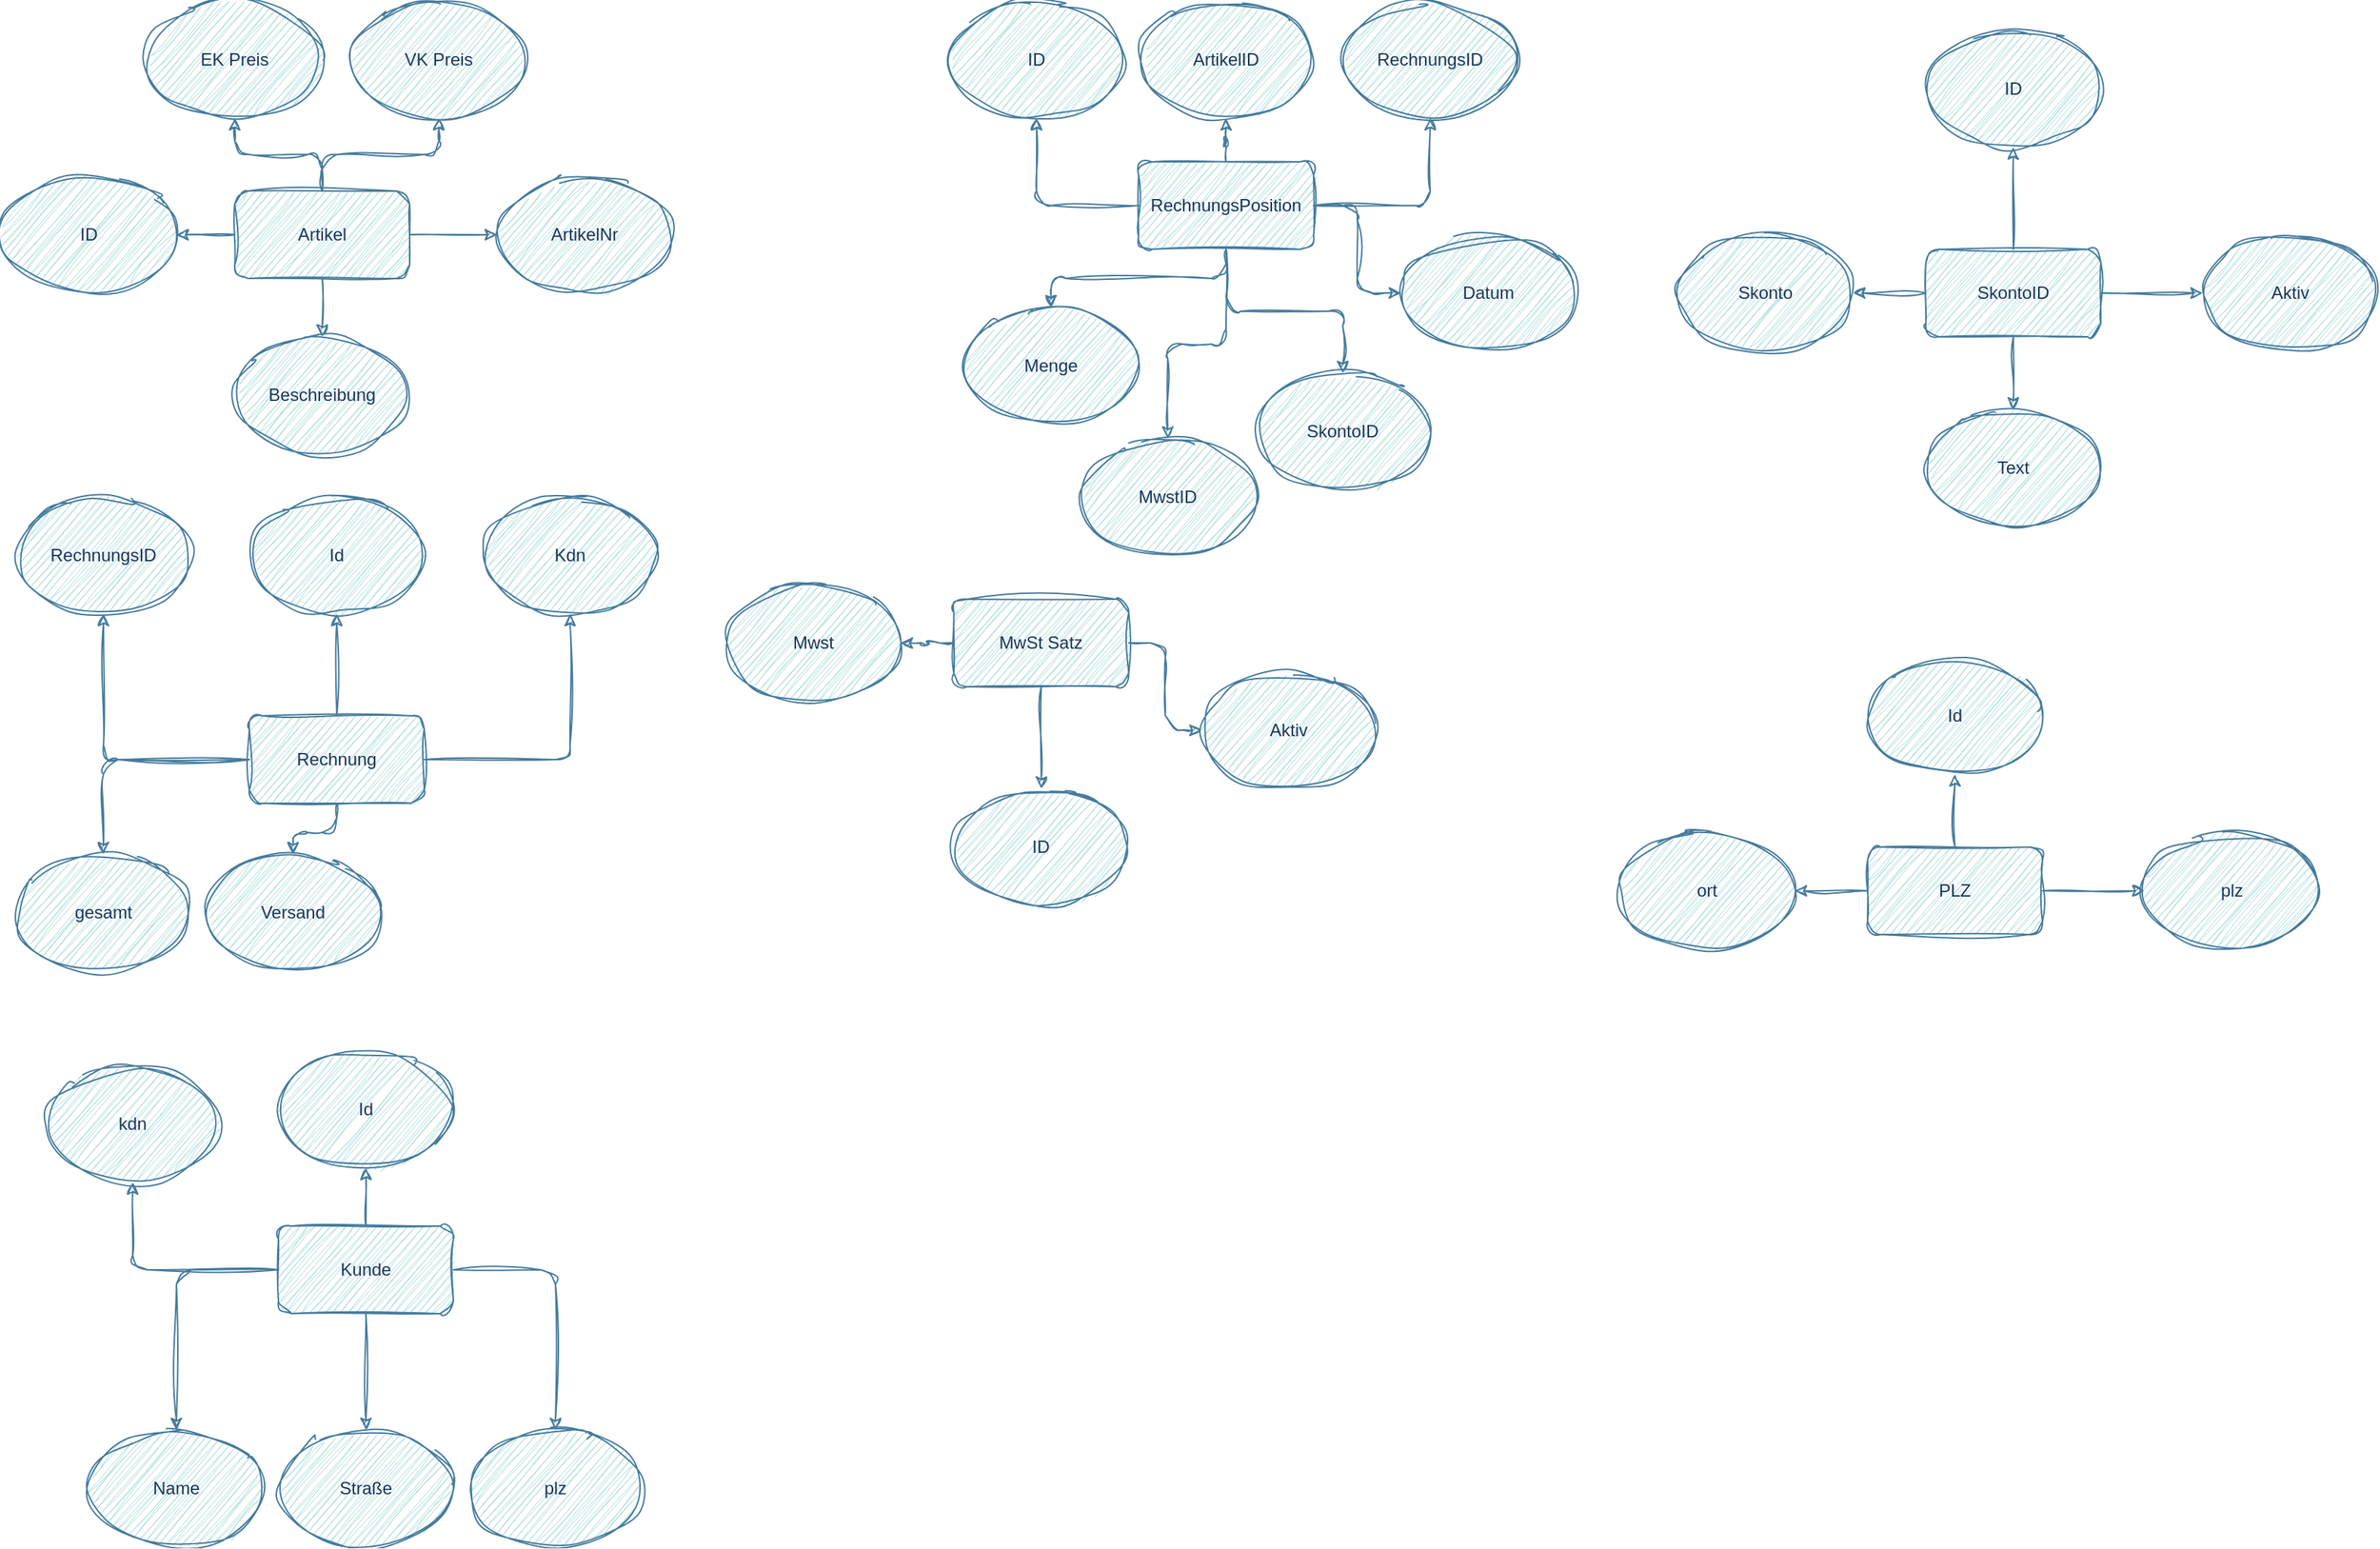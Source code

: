 <mxfile version="21.7.2" type="github">
  <diagram name="Seite-1" id="EFhfNXTES7ht3wey_SU2">
    <mxGraphModel dx="3000" dy="1489" grid="1" gridSize="10" guides="1" tooltips="1" connect="1" arrows="1" fold="1" page="1" pageScale="1" pageWidth="827" pageHeight="1169" background="none" math="0" shadow="0">
      <root>
        <mxCell id="0" />
        <mxCell id="1" parent="0" />
        <mxCell id="F7JqnPA8zH97Olx-_6qi-17" value="" style="edgeStyle=orthogonalEdgeStyle;rounded=1;orthogonalLoop=1;jettySize=auto;html=1;labelBackgroundColor=none;strokeColor=#457B9D;fontColor=default;sketch=1;curveFitting=1;jiggle=2;" edge="1" parent="1" source="F7JqnPA8zH97Olx-_6qi-4" target="F7JqnPA8zH97Olx-_6qi-10">
          <mxGeometry relative="1" as="geometry" />
        </mxCell>
        <mxCell id="F7JqnPA8zH97Olx-_6qi-19" value="" style="edgeStyle=orthogonalEdgeStyle;rounded=1;orthogonalLoop=1;jettySize=auto;html=1;labelBackgroundColor=none;strokeColor=#457B9D;fontColor=default;sketch=1;curveFitting=1;jiggle=2;" edge="1" parent="1" source="F7JqnPA8zH97Olx-_6qi-4" target="F7JqnPA8zH97Olx-_6qi-12">
          <mxGeometry relative="1" as="geometry" />
        </mxCell>
        <mxCell id="F7JqnPA8zH97Olx-_6qi-23" value="" style="edgeStyle=orthogonalEdgeStyle;rounded=1;orthogonalLoop=1;jettySize=auto;html=1;labelBackgroundColor=none;strokeColor=#457B9D;fontColor=default;sketch=1;curveFitting=1;jiggle=2;" edge="1" parent="1" source="F7JqnPA8zH97Olx-_6qi-4" target="F7JqnPA8zH97Olx-_6qi-11">
          <mxGeometry relative="1" as="geometry" />
        </mxCell>
        <mxCell id="F7JqnPA8zH97Olx-_6qi-24" value="" style="edgeStyle=orthogonalEdgeStyle;rounded=1;orthogonalLoop=1;jettySize=auto;html=1;labelBackgroundColor=none;strokeColor=#457B9D;fontColor=default;sketch=1;curveFitting=1;jiggle=2;" edge="1" parent="1" source="F7JqnPA8zH97Olx-_6qi-4" target="F7JqnPA8zH97Olx-_6qi-14">
          <mxGeometry relative="1" as="geometry" />
        </mxCell>
        <mxCell id="F7JqnPA8zH97Olx-_6qi-25" value="" style="edgeStyle=orthogonalEdgeStyle;rounded=1;orthogonalLoop=1;jettySize=auto;html=1;labelBackgroundColor=none;strokeColor=#457B9D;fontColor=default;sketch=1;curveFitting=1;jiggle=2;" edge="1" parent="1" source="F7JqnPA8zH97Olx-_6qi-4" target="F7JqnPA8zH97Olx-_6qi-13">
          <mxGeometry relative="1" as="geometry" />
        </mxCell>
        <mxCell id="F7JqnPA8zH97Olx-_6qi-4" value="Artikel" style="rounded=1;whiteSpace=wrap;html=1;labelBackgroundColor=none;fillColor=#A8DADC;strokeColor=#457B9D;fontColor=#1D3557;sketch=1;curveFitting=1;jiggle=2;" vertex="1" parent="1">
          <mxGeometry x="160" y="130" width="120" height="60" as="geometry" />
        </mxCell>
        <mxCell id="F7JqnPA8zH97Olx-_6qi-59" value="" style="edgeStyle=orthogonalEdgeStyle;rounded=1;orthogonalLoop=1;jettySize=auto;html=1;labelBackgroundColor=none;strokeColor=#457B9D;fontColor=default;sketch=1;curveFitting=1;jiggle=2;" edge="1" parent="1" source="F7JqnPA8zH97Olx-_6qi-5" target="F7JqnPA8zH97Olx-_6qi-58">
          <mxGeometry relative="1" as="geometry" />
        </mxCell>
        <mxCell id="F7JqnPA8zH97Olx-_6qi-63" value="" style="edgeStyle=orthogonalEdgeStyle;rounded=1;orthogonalLoop=1;jettySize=auto;html=1;labelBackgroundColor=none;strokeColor=#457B9D;fontColor=default;sketch=1;curveFitting=1;jiggle=2;" edge="1" parent="1" source="F7JqnPA8zH97Olx-_6qi-5" target="F7JqnPA8zH97Olx-_6qi-62">
          <mxGeometry relative="1" as="geometry" />
        </mxCell>
        <mxCell id="F7JqnPA8zH97Olx-_6qi-64" value="" style="edgeStyle=orthogonalEdgeStyle;rounded=1;orthogonalLoop=1;jettySize=auto;html=1;labelBackgroundColor=none;strokeColor=#457B9D;fontColor=default;sketch=1;curveFitting=1;jiggle=2;" edge="1" parent="1" source="F7JqnPA8zH97Olx-_6qi-5" target="F7JqnPA8zH97Olx-_6qi-61">
          <mxGeometry relative="1" as="geometry" />
        </mxCell>
        <mxCell id="F7JqnPA8zH97Olx-_6qi-85" value="" style="edgeStyle=orthogonalEdgeStyle;rounded=1;orthogonalLoop=1;jettySize=auto;html=1;labelBackgroundColor=none;strokeColor=#457B9D;fontColor=default;sketch=1;curveFitting=1;jiggle=2;" edge="1" parent="1" source="F7JqnPA8zH97Olx-_6qi-5" target="F7JqnPA8zH97Olx-_6qi-27">
          <mxGeometry relative="1" as="geometry" />
        </mxCell>
        <mxCell id="F7JqnPA8zH97Olx-_6qi-86" value="" style="edgeStyle=orthogonalEdgeStyle;rounded=1;orthogonalLoop=1;jettySize=auto;html=1;labelBackgroundColor=none;strokeColor=#457B9D;fontColor=default;sketch=1;curveFitting=1;jiggle=2;" edge="1" parent="1" source="F7JqnPA8zH97Olx-_6qi-5" target="F7JqnPA8zH97Olx-_6qi-83">
          <mxGeometry relative="1" as="geometry" />
        </mxCell>
        <mxCell id="F7JqnPA8zH97Olx-_6qi-5" value="Rechnung" style="rounded=1;whiteSpace=wrap;html=1;labelBackgroundColor=none;fillColor=#A8DADC;strokeColor=#457B9D;fontColor=#1D3557;sketch=1;curveFitting=1;jiggle=2;" vertex="1" parent="1">
          <mxGeometry x="170" y="490" width="120" height="60" as="geometry" />
        </mxCell>
        <mxCell id="F7JqnPA8zH97Olx-_6qi-73" value="" style="edgeStyle=orthogonalEdgeStyle;rounded=1;orthogonalLoop=1;jettySize=auto;html=1;labelBackgroundColor=none;strokeColor=#457B9D;fontColor=default;sketch=1;curveFitting=1;jiggle=2;" edge="1" parent="1" source="F7JqnPA8zH97Olx-_6qi-6" target="F7JqnPA8zH97Olx-_6qi-72">
          <mxGeometry relative="1" as="geometry" />
        </mxCell>
        <mxCell id="F7JqnPA8zH97Olx-_6qi-77" value="" style="edgeStyle=orthogonalEdgeStyle;rounded=1;orthogonalLoop=1;jettySize=auto;html=1;labelBackgroundColor=none;strokeColor=#457B9D;fontColor=default;sketch=1;curveFitting=1;jiggle=2;" edge="1" parent="1" source="F7JqnPA8zH97Olx-_6qi-6" target="F7JqnPA8zH97Olx-_6qi-75">
          <mxGeometry relative="1" as="geometry" />
        </mxCell>
        <mxCell id="F7JqnPA8zH97Olx-_6qi-78" value="" style="edgeStyle=orthogonalEdgeStyle;rounded=1;orthogonalLoop=1;jettySize=auto;html=1;labelBackgroundColor=none;strokeColor=#457B9D;fontColor=default;sketch=1;curveFitting=1;jiggle=2;" edge="1" parent="1" source="F7JqnPA8zH97Olx-_6qi-6" target="F7JqnPA8zH97Olx-_6qi-74">
          <mxGeometry relative="1" as="geometry" />
        </mxCell>
        <mxCell id="F7JqnPA8zH97Olx-_6qi-79" value="" style="edgeStyle=orthogonalEdgeStyle;rounded=1;orthogonalLoop=1;jettySize=auto;html=1;labelBackgroundColor=none;strokeColor=#457B9D;fontColor=default;sketch=1;curveFitting=1;jiggle=2;" edge="1" parent="1" source="F7JqnPA8zH97Olx-_6qi-6" target="F7JqnPA8zH97Olx-_6qi-76">
          <mxGeometry relative="1" as="geometry" />
        </mxCell>
        <mxCell id="F7JqnPA8zH97Olx-_6qi-81" value="" style="edgeStyle=orthogonalEdgeStyle;rounded=1;orthogonalLoop=1;jettySize=auto;html=1;labelBackgroundColor=none;strokeColor=#457B9D;fontColor=default;sketch=1;curveFitting=1;jiggle=2;" edge="1" parent="1" source="F7JqnPA8zH97Olx-_6qi-6" target="F7JqnPA8zH97Olx-_6qi-80">
          <mxGeometry relative="1" as="geometry" />
        </mxCell>
        <mxCell id="F7JqnPA8zH97Olx-_6qi-6" value="Kunde" style="rounded=1;whiteSpace=wrap;html=1;labelBackgroundColor=none;fillColor=#A8DADC;strokeColor=#457B9D;fontColor=#1D3557;sketch=1;curveFitting=1;jiggle=2;" vertex="1" parent="1">
          <mxGeometry x="190" y="840" width="120" height="60" as="geometry" />
        </mxCell>
        <mxCell id="F7JqnPA8zH97Olx-_6qi-67" value="" style="edgeStyle=orthogonalEdgeStyle;rounded=1;orthogonalLoop=1;jettySize=auto;html=1;labelBackgroundColor=none;strokeColor=#457B9D;fontColor=default;sketch=1;curveFitting=1;jiggle=2;" edge="1" parent="1" source="F7JqnPA8zH97Olx-_6qi-7" target="F7JqnPA8zH97Olx-_6qi-66">
          <mxGeometry relative="1" as="geometry" />
        </mxCell>
        <mxCell id="F7JqnPA8zH97Olx-_6qi-70" value="" style="edgeStyle=orthogonalEdgeStyle;rounded=1;orthogonalLoop=1;jettySize=auto;html=1;labelBackgroundColor=none;strokeColor=#457B9D;fontColor=default;sketch=1;curveFitting=1;jiggle=2;" edge="1" parent="1" source="F7JqnPA8zH97Olx-_6qi-7" target="F7JqnPA8zH97Olx-_6qi-69">
          <mxGeometry relative="1" as="geometry" />
        </mxCell>
        <mxCell id="F7JqnPA8zH97Olx-_6qi-71" value="" style="edgeStyle=orthogonalEdgeStyle;rounded=1;orthogonalLoop=1;jettySize=auto;html=1;labelBackgroundColor=none;strokeColor=#457B9D;fontColor=default;sketch=1;curveFitting=1;jiggle=2;" edge="1" parent="1" source="F7JqnPA8zH97Olx-_6qi-7" target="F7JqnPA8zH97Olx-_6qi-68">
          <mxGeometry relative="1" as="geometry" />
        </mxCell>
        <mxCell id="F7JqnPA8zH97Olx-_6qi-7" value="PLZ" style="rounded=1;whiteSpace=wrap;html=1;labelBackgroundColor=none;fillColor=#A8DADC;strokeColor=#457B9D;fontColor=#1D3557;sketch=1;curveFitting=1;jiggle=2;" vertex="1" parent="1">
          <mxGeometry x="1280" y="580" width="120" height="60" as="geometry" />
        </mxCell>
        <mxCell id="F7JqnPA8zH97Olx-_6qi-34" value="" style="edgeStyle=orthogonalEdgeStyle;rounded=1;orthogonalLoop=1;jettySize=auto;html=1;labelBackgroundColor=none;strokeColor=#457B9D;fontColor=default;sketch=1;curveFitting=1;jiggle=2;" edge="1" parent="1" source="F7JqnPA8zH97Olx-_6qi-8" target="F7JqnPA8zH97Olx-_6qi-26">
          <mxGeometry relative="1" as="geometry" />
        </mxCell>
        <mxCell id="F7JqnPA8zH97Olx-_6qi-35" value="" style="edgeStyle=orthogonalEdgeStyle;rounded=1;orthogonalLoop=1;jettySize=auto;html=1;labelBackgroundColor=none;strokeColor=#457B9D;fontColor=default;sketch=1;curveFitting=1;jiggle=2;" edge="1" parent="1" source="F7JqnPA8zH97Olx-_6qi-8" target="F7JqnPA8zH97Olx-_6qi-30">
          <mxGeometry relative="1" as="geometry" />
        </mxCell>
        <mxCell id="F7JqnPA8zH97Olx-_6qi-36" value="" style="edgeStyle=orthogonalEdgeStyle;rounded=1;orthogonalLoop=1;jettySize=auto;html=1;labelBackgroundColor=none;strokeColor=#457B9D;fontColor=default;sketch=1;curveFitting=1;jiggle=2;" edge="1" parent="1" source="F7JqnPA8zH97Olx-_6qi-8" target="F7JqnPA8zH97Olx-_6qi-33">
          <mxGeometry relative="1" as="geometry" />
        </mxCell>
        <mxCell id="F7JqnPA8zH97Olx-_6qi-38" value="" style="edgeStyle=orthogonalEdgeStyle;rounded=1;orthogonalLoop=1;jettySize=auto;html=1;labelBackgroundColor=none;strokeColor=#457B9D;fontColor=default;sketch=1;curveFitting=1;jiggle=2;" edge="1" parent="1" source="F7JqnPA8zH97Olx-_6qi-8" target="F7JqnPA8zH97Olx-_6qi-29">
          <mxGeometry relative="1" as="geometry" />
        </mxCell>
        <mxCell id="F7JqnPA8zH97Olx-_6qi-39" value="" style="edgeStyle=orthogonalEdgeStyle;rounded=1;orthogonalLoop=1;jettySize=auto;html=1;labelBackgroundColor=none;strokeColor=#457B9D;fontColor=default;sketch=1;curveFitting=1;jiggle=2;" edge="1" parent="1" source="F7JqnPA8zH97Olx-_6qi-8" target="F7JqnPA8zH97Olx-_6qi-32">
          <mxGeometry relative="1" as="geometry" />
        </mxCell>
        <mxCell id="F7JqnPA8zH97Olx-_6qi-40" value="" style="edgeStyle=orthogonalEdgeStyle;rounded=1;orthogonalLoop=1;jettySize=auto;html=1;labelBackgroundColor=none;strokeColor=#457B9D;fontColor=default;sketch=1;curveFitting=1;jiggle=2;" edge="1" parent="1" source="F7JqnPA8zH97Olx-_6qi-8" target="F7JqnPA8zH97Olx-_6qi-31">
          <mxGeometry relative="1" as="geometry" />
        </mxCell>
        <mxCell id="F7JqnPA8zH97Olx-_6qi-41" value="" style="edgeStyle=orthogonalEdgeStyle;rounded=1;orthogonalLoop=1;jettySize=auto;html=1;labelBackgroundColor=none;strokeColor=#457B9D;fontColor=default;sketch=1;curveFitting=1;jiggle=2;" edge="1" parent="1" source="F7JqnPA8zH97Olx-_6qi-8" target="F7JqnPA8zH97Olx-_6qi-28">
          <mxGeometry relative="1" as="geometry" />
        </mxCell>
        <mxCell id="F7JqnPA8zH97Olx-_6qi-8" value="RechnungsPosition" style="rounded=1;whiteSpace=wrap;html=1;labelBackgroundColor=none;fillColor=#A8DADC;strokeColor=#457B9D;fontColor=#1D3557;sketch=1;curveFitting=1;jiggle=2;" vertex="1" parent="1">
          <mxGeometry x="780" y="110" width="120" height="60" as="geometry" />
        </mxCell>
        <mxCell id="F7JqnPA8zH97Olx-_6qi-10" value="ID" style="ellipse;whiteSpace=wrap;html=1;rounded=1;labelBackgroundColor=none;fillColor=#A8DADC;strokeColor=#457B9D;fontColor=#1D3557;sketch=1;curveFitting=1;jiggle=2;" vertex="1" parent="1">
          <mxGeometry y="120" width="120" height="80" as="geometry" />
        </mxCell>
        <mxCell id="F7JqnPA8zH97Olx-_6qi-11" value="Beschreibung" style="ellipse;whiteSpace=wrap;html=1;rounded=1;labelBackgroundColor=none;fillColor=#A8DADC;strokeColor=#457B9D;fontColor=#1D3557;sketch=1;curveFitting=1;jiggle=2;" vertex="1" parent="1">
          <mxGeometry x="160" y="230" width="120" height="80" as="geometry" />
        </mxCell>
        <mxCell id="F7JqnPA8zH97Olx-_6qi-12" value="VK Preis" style="ellipse;whiteSpace=wrap;html=1;rounded=1;labelBackgroundColor=none;fillColor=#A8DADC;strokeColor=#457B9D;fontColor=#1D3557;sketch=1;curveFitting=1;jiggle=2;" vertex="1" parent="1">
          <mxGeometry x="240" width="120" height="80" as="geometry" />
        </mxCell>
        <mxCell id="F7JqnPA8zH97Olx-_6qi-13" value="EK Preis" style="ellipse;whiteSpace=wrap;html=1;rounded=1;labelBackgroundColor=none;fillColor=#A8DADC;strokeColor=#457B9D;fontColor=#1D3557;sketch=1;curveFitting=1;jiggle=2;" vertex="1" parent="1">
          <mxGeometry x="100" width="120" height="80" as="geometry" />
        </mxCell>
        <mxCell id="F7JqnPA8zH97Olx-_6qi-14" value="ArtikelNr" style="ellipse;whiteSpace=wrap;html=1;rounded=1;labelBackgroundColor=none;fillColor=#A8DADC;strokeColor=#457B9D;fontColor=#1D3557;sketch=1;curveFitting=1;jiggle=2;" vertex="1" parent="1">
          <mxGeometry x="340" y="120" width="120" height="80" as="geometry" />
        </mxCell>
        <mxCell id="F7JqnPA8zH97Olx-_6qi-26" value="ID" style="ellipse;whiteSpace=wrap;html=1;rounded=1;labelBackgroundColor=none;fillColor=#A8DADC;strokeColor=#457B9D;fontColor=#1D3557;sketch=1;curveFitting=1;jiggle=2;" vertex="1" parent="1">
          <mxGeometry x="650" width="120" height="80" as="geometry" />
        </mxCell>
        <mxCell id="F7JqnPA8zH97Olx-_6qi-27" value="Versand" style="ellipse;whiteSpace=wrap;html=1;rounded=1;labelBackgroundColor=none;fillColor=#A8DADC;strokeColor=#457B9D;fontColor=#1D3557;sketch=1;curveFitting=1;jiggle=2;" vertex="1" parent="1">
          <mxGeometry x="140" y="585" width="120" height="80" as="geometry" />
        </mxCell>
        <mxCell id="F7JqnPA8zH97Olx-_6qi-28" value="SkontoID" style="ellipse;whiteSpace=wrap;html=1;rounded=1;labelBackgroundColor=none;fillColor=#A8DADC;strokeColor=#457B9D;fontColor=#1D3557;sketch=1;curveFitting=1;jiggle=2;" vertex="1" parent="1">
          <mxGeometry x="860" y="255" width="120" height="80" as="geometry" />
        </mxCell>
        <mxCell id="F7JqnPA8zH97Olx-_6qi-29" value="Datum" style="ellipse;whiteSpace=wrap;html=1;rounded=1;labelBackgroundColor=none;fillColor=#A8DADC;strokeColor=#457B9D;fontColor=#1D3557;sketch=1;curveFitting=1;jiggle=2;" vertex="1" parent="1">
          <mxGeometry x="960" y="160" width="120" height="80" as="geometry" />
        </mxCell>
        <mxCell id="F7JqnPA8zH97Olx-_6qi-30" value="ArtikelID" style="ellipse;whiteSpace=wrap;html=1;rounded=1;labelBackgroundColor=none;fillColor=#A8DADC;strokeColor=#457B9D;fontColor=#1D3557;sketch=1;curveFitting=1;jiggle=2;" vertex="1" parent="1">
          <mxGeometry x="780" width="120" height="80" as="geometry" />
        </mxCell>
        <mxCell id="F7JqnPA8zH97Olx-_6qi-31" value="MwstID" style="ellipse;whiteSpace=wrap;html=1;rounded=1;labelBackgroundColor=none;fillColor=#A8DADC;strokeColor=#457B9D;fontColor=#1D3557;sketch=1;curveFitting=1;jiggle=2;" vertex="1" parent="1">
          <mxGeometry x="740" y="300" width="120" height="80" as="geometry" />
        </mxCell>
        <mxCell id="F7JqnPA8zH97Olx-_6qi-32" value="Menge" style="ellipse;whiteSpace=wrap;html=1;rounded=1;labelBackgroundColor=none;fillColor=#A8DADC;strokeColor=#457B9D;fontColor=#1D3557;sketch=1;curveFitting=1;jiggle=2;" vertex="1" parent="1">
          <mxGeometry x="660" y="210" width="120" height="80" as="geometry" />
        </mxCell>
        <mxCell id="F7JqnPA8zH97Olx-_6qi-33" value="RechnungsID" style="ellipse;whiteSpace=wrap;html=1;rounded=1;labelBackgroundColor=none;fillColor=#A8DADC;strokeColor=#457B9D;fontColor=#1D3557;sketch=1;curveFitting=1;jiggle=2;" vertex="1" parent="1">
          <mxGeometry x="920" width="120" height="80" as="geometry" />
        </mxCell>
        <mxCell id="F7JqnPA8zH97Olx-_6qi-46" value="" style="edgeStyle=orthogonalEdgeStyle;rounded=1;orthogonalLoop=1;jettySize=auto;html=1;labelBackgroundColor=none;strokeColor=#457B9D;fontColor=default;sketch=1;curveFitting=1;jiggle=2;" edge="1" parent="1" source="F7JqnPA8zH97Olx-_6qi-42" target="F7JqnPA8zH97Olx-_6qi-44">
          <mxGeometry relative="1" as="geometry" />
        </mxCell>
        <mxCell id="F7JqnPA8zH97Olx-_6qi-56" value="" style="edgeStyle=orthogonalEdgeStyle;rounded=1;orthogonalLoop=1;jettySize=auto;html=1;labelBackgroundColor=none;strokeColor=#457B9D;fontColor=default;sketch=1;curveFitting=1;jiggle=2;" edge="1" parent="1" source="F7JqnPA8zH97Olx-_6qi-42" target="F7JqnPA8zH97Olx-_6qi-55">
          <mxGeometry relative="1" as="geometry" />
        </mxCell>
        <mxCell id="F7JqnPA8zH97Olx-_6qi-57" value="" style="edgeStyle=orthogonalEdgeStyle;rounded=1;orthogonalLoop=1;jettySize=auto;html=1;labelBackgroundColor=none;strokeColor=#457B9D;fontColor=default;sketch=1;curveFitting=1;jiggle=2;" edge="1" parent="1" source="F7JqnPA8zH97Olx-_6qi-42" target="F7JqnPA8zH97Olx-_6qi-54">
          <mxGeometry relative="1" as="geometry" />
        </mxCell>
        <mxCell id="F7JqnPA8zH97Olx-_6qi-42" value="MwSt Satz" style="rounded=1;whiteSpace=wrap;html=1;labelBackgroundColor=none;fillColor=#A8DADC;strokeColor=#457B9D;fontColor=#1D3557;sketch=1;curveFitting=1;jiggle=2;" vertex="1" parent="1">
          <mxGeometry x="653.25" y="410" width="120" height="60" as="geometry" />
        </mxCell>
        <mxCell id="F7JqnPA8zH97Olx-_6qi-47" value="" style="edgeStyle=orthogonalEdgeStyle;rounded=1;orthogonalLoop=1;jettySize=auto;html=1;labelBackgroundColor=none;strokeColor=#457B9D;fontColor=default;sketch=1;curveFitting=1;jiggle=2;" edge="1" parent="1" source="F7JqnPA8zH97Olx-_6qi-43" target="F7JqnPA8zH97Olx-_6qi-45">
          <mxGeometry relative="1" as="geometry" />
        </mxCell>
        <mxCell id="F7JqnPA8zH97Olx-_6qi-51" value="" style="edgeStyle=orthogonalEdgeStyle;rounded=1;orthogonalLoop=1;jettySize=auto;html=1;labelBackgroundColor=none;strokeColor=#457B9D;fontColor=default;sketch=1;curveFitting=1;jiggle=2;" edge="1" parent="1" source="F7JqnPA8zH97Olx-_6qi-43" target="F7JqnPA8zH97Olx-_6qi-50">
          <mxGeometry relative="1" as="geometry" />
        </mxCell>
        <mxCell id="F7JqnPA8zH97Olx-_6qi-52" value="" style="edgeStyle=orthogonalEdgeStyle;rounded=1;orthogonalLoop=1;jettySize=auto;html=1;labelBackgroundColor=none;strokeColor=#457B9D;fontColor=default;sketch=1;curveFitting=1;jiggle=2;" edge="1" parent="1" source="F7JqnPA8zH97Olx-_6qi-43" target="F7JqnPA8zH97Olx-_6qi-48">
          <mxGeometry relative="1" as="geometry" />
        </mxCell>
        <mxCell id="F7JqnPA8zH97Olx-_6qi-53" value="" style="edgeStyle=orthogonalEdgeStyle;rounded=1;orthogonalLoop=1;jettySize=auto;html=1;labelBackgroundColor=none;strokeColor=#457B9D;fontColor=default;sketch=1;curveFitting=1;jiggle=2;" edge="1" parent="1" source="F7JqnPA8zH97Olx-_6qi-43" target="F7JqnPA8zH97Olx-_6qi-49">
          <mxGeometry relative="1" as="geometry" />
        </mxCell>
        <mxCell id="F7JqnPA8zH97Olx-_6qi-43" value="SkontoID" style="rounded=1;whiteSpace=wrap;html=1;labelBackgroundColor=none;fillColor=#A8DADC;strokeColor=#457B9D;fontColor=#1D3557;sketch=1;curveFitting=1;jiggle=2;" vertex="1" parent="1">
          <mxGeometry x="1320" y="170" width="120" height="60" as="geometry" />
        </mxCell>
        <mxCell id="F7JqnPA8zH97Olx-_6qi-44" value="ID" style="ellipse;whiteSpace=wrap;html=1;rounded=1;labelBackgroundColor=none;fillColor=#A8DADC;strokeColor=#457B9D;fontColor=#1D3557;sketch=1;curveFitting=1;jiggle=2;" vertex="1" parent="1">
          <mxGeometry x="653.25" y="540" width="120" height="80" as="geometry" />
        </mxCell>
        <mxCell id="F7JqnPA8zH97Olx-_6qi-45" value="ID" style="ellipse;whiteSpace=wrap;html=1;rounded=1;labelBackgroundColor=none;fillColor=#A8DADC;strokeColor=#457B9D;fontColor=#1D3557;sketch=1;curveFitting=1;jiggle=2;" vertex="1" parent="1">
          <mxGeometry x="1320" y="20" width="120" height="80" as="geometry" />
        </mxCell>
        <mxCell id="F7JqnPA8zH97Olx-_6qi-48" value="Skonto" style="ellipse;whiteSpace=wrap;html=1;rounded=1;labelBackgroundColor=none;fillColor=#A8DADC;strokeColor=#457B9D;fontColor=#1D3557;sketch=1;curveFitting=1;jiggle=2;" vertex="1" parent="1">
          <mxGeometry x="1150" y="160" width="120" height="80" as="geometry" />
        </mxCell>
        <mxCell id="F7JqnPA8zH97Olx-_6qi-49" value="Text" style="ellipse;whiteSpace=wrap;html=1;rounded=1;labelBackgroundColor=none;fillColor=#A8DADC;strokeColor=#457B9D;fontColor=#1D3557;sketch=1;curveFitting=1;jiggle=2;" vertex="1" parent="1">
          <mxGeometry x="1320" y="280" width="120" height="80" as="geometry" />
        </mxCell>
        <mxCell id="F7JqnPA8zH97Olx-_6qi-50" value="Aktiv" style="ellipse;whiteSpace=wrap;html=1;rounded=1;labelBackgroundColor=none;fillColor=#A8DADC;strokeColor=#457B9D;fontColor=#1D3557;sketch=1;curveFitting=1;jiggle=2;" vertex="1" parent="1">
          <mxGeometry x="1510" y="160" width="120" height="80" as="geometry" />
        </mxCell>
        <mxCell id="F7JqnPA8zH97Olx-_6qi-54" value="Aktiv" style="ellipse;whiteSpace=wrap;html=1;rounded=1;labelBackgroundColor=none;fillColor=#A8DADC;strokeColor=#457B9D;fontColor=#1D3557;sketch=1;curveFitting=1;jiggle=2;" vertex="1" parent="1">
          <mxGeometry x="823.25" y="460" width="120" height="80" as="geometry" />
        </mxCell>
        <mxCell id="F7JqnPA8zH97Olx-_6qi-55" value="Mwst" style="ellipse;whiteSpace=wrap;html=1;rounded=1;labelBackgroundColor=none;fillColor=#A8DADC;strokeColor=#457B9D;fontColor=#1D3557;sketch=1;curveFitting=1;jiggle=2;" vertex="1" parent="1">
          <mxGeometry x="496.75" y="400" width="120" height="80" as="geometry" />
        </mxCell>
        <mxCell id="F7JqnPA8zH97Olx-_6qi-58" value="Id" style="ellipse;whiteSpace=wrap;html=1;rounded=1;labelBackgroundColor=none;fillColor=#A8DADC;strokeColor=#457B9D;fontColor=#1D3557;sketch=1;curveFitting=1;jiggle=2;" vertex="1" parent="1">
          <mxGeometry x="170" y="340" width="120" height="80" as="geometry" />
        </mxCell>
        <mxCell id="F7JqnPA8zH97Olx-_6qi-61" value="Kdn" style="ellipse;whiteSpace=wrap;html=1;rounded=1;labelBackgroundColor=none;fillColor=#A8DADC;strokeColor=#457B9D;fontColor=#1D3557;sketch=1;curveFitting=1;jiggle=2;" vertex="1" parent="1">
          <mxGeometry x="330" y="340" width="120" height="80" as="geometry" />
        </mxCell>
        <mxCell id="F7JqnPA8zH97Olx-_6qi-62" value="RechnungsID" style="ellipse;whiteSpace=wrap;html=1;rounded=1;labelBackgroundColor=none;fillColor=#A8DADC;strokeColor=#457B9D;fontColor=#1D3557;sketch=1;curveFitting=1;jiggle=2;" vertex="1" parent="1">
          <mxGeometry x="10" y="340" width="120" height="80" as="geometry" />
        </mxCell>
        <mxCell id="F7JqnPA8zH97Olx-_6qi-66" value="Id" style="ellipse;whiteSpace=wrap;html=1;rounded=1;labelBackgroundColor=none;fillColor=#A8DADC;strokeColor=#457B9D;fontColor=#1D3557;sketch=1;curveFitting=1;jiggle=2;" vertex="1" parent="1">
          <mxGeometry x="1280" y="450" width="120" height="80" as="geometry" />
        </mxCell>
        <mxCell id="F7JqnPA8zH97Olx-_6qi-68" value="plz" style="ellipse;whiteSpace=wrap;html=1;rounded=1;labelBackgroundColor=none;fillColor=#A8DADC;strokeColor=#457B9D;fontColor=#1D3557;sketch=1;curveFitting=1;jiggle=2;" vertex="1" parent="1">
          <mxGeometry x="1470" y="570" width="120" height="80" as="geometry" />
        </mxCell>
        <mxCell id="F7JqnPA8zH97Olx-_6qi-69" value="ort" style="ellipse;whiteSpace=wrap;html=1;rounded=1;labelBackgroundColor=none;fillColor=#A8DADC;strokeColor=#457B9D;fontColor=#1D3557;sketch=1;curveFitting=1;jiggle=2;" vertex="1" parent="1">
          <mxGeometry x="1110" y="570" width="120" height="80" as="geometry" />
        </mxCell>
        <mxCell id="F7JqnPA8zH97Olx-_6qi-72" value="Id" style="ellipse;whiteSpace=wrap;html=1;rounded=1;labelBackgroundColor=none;fillColor=#A8DADC;strokeColor=#457B9D;fontColor=#1D3557;sketch=1;curveFitting=1;jiggle=2;" vertex="1" parent="1">
          <mxGeometry x="190" y="720" width="120" height="80" as="geometry" />
        </mxCell>
        <mxCell id="F7JqnPA8zH97Olx-_6qi-74" value="Name" style="ellipse;whiteSpace=wrap;html=1;rounded=1;labelBackgroundColor=none;fillColor=#A8DADC;strokeColor=#457B9D;fontColor=#1D3557;sketch=1;curveFitting=1;jiggle=2;" vertex="1" parent="1">
          <mxGeometry x="60" y="980" width="120" height="80" as="geometry" />
        </mxCell>
        <mxCell id="F7JqnPA8zH97Olx-_6qi-75" value="kdn" style="ellipse;whiteSpace=wrap;html=1;rounded=1;labelBackgroundColor=none;fillColor=#A8DADC;strokeColor=#457B9D;fontColor=#1D3557;sketch=1;curveFitting=1;jiggle=2;" vertex="1" parent="1">
          <mxGeometry x="30" y="730" width="120" height="80" as="geometry" />
        </mxCell>
        <mxCell id="F7JqnPA8zH97Olx-_6qi-76" value="Straße" style="ellipse;whiteSpace=wrap;html=1;rounded=1;labelBackgroundColor=none;fillColor=#A8DADC;strokeColor=#457B9D;fontColor=#1D3557;sketch=1;curveFitting=1;jiggle=2;" vertex="1" parent="1">
          <mxGeometry x="190" y="980" width="120" height="80" as="geometry" />
        </mxCell>
        <mxCell id="F7JqnPA8zH97Olx-_6qi-80" value="plz" style="ellipse;whiteSpace=wrap;html=1;rounded=1;labelBackgroundColor=none;fillColor=#A8DADC;strokeColor=#457B9D;fontColor=#1D3557;sketch=1;curveFitting=1;jiggle=2;" vertex="1" parent="1">
          <mxGeometry x="320" y="980" width="120" height="80" as="geometry" />
        </mxCell>
        <mxCell id="F7JqnPA8zH97Olx-_6qi-83" value="gesamt" style="ellipse;whiteSpace=wrap;html=1;rounded=1;labelBackgroundColor=none;fillColor=#A8DADC;strokeColor=#457B9D;fontColor=#1D3557;sketch=1;curveFitting=1;jiggle=2;" vertex="1" parent="1">
          <mxGeometry x="10" y="585" width="120" height="80" as="geometry" />
        </mxCell>
      </root>
    </mxGraphModel>
  </diagram>
</mxfile>
